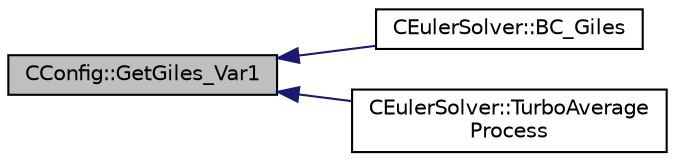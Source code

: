 digraph "CConfig::GetGiles_Var1"
{
  edge [fontname="Helvetica",fontsize="10",labelfontname="Helvetica",labelfontsize="10"];
  node [fontname="Helvetica",fontsize="10",shape=record];
  rankdir="LR";
  Node3673 [label="CConfig::GetGiles_Var1",height=0.2,width=0.4,color="black", fillcolor="grey75", style="filled", fontcolor="black"];
  Node3673 -> Node3674 [dir="back",color="midnightblue",fontsize="10",style="solid",fontname="Helvetica"];
  Node3674 [label="CEulerSolver::BC_Giles",height=0.2,width=0.4,color="black", fillcolor="white", style="filled",URL="$class_c_euler_solver.html#aa4c3988e3ce0c18460b5c069650c57b0",tooltip="Impose the boundary condition using characteristic recostruction. "];
  Node3673 -> Node3675 [dir="back",color="midnightblue",fontsize="10",style="solid",fontname="Helvetica"];
  Node3675 [label="CEulerSolver::TurboAverage\lProcess",height=0.2,width=0.4,color="black", fillcolor="white", style="filled",URL="$class_c_euler_solver.html#ab408049d3b4fecc224653176c8d7885a",tooltip="It computes average quantities along the span for turbomachinery analysis. "];
}
